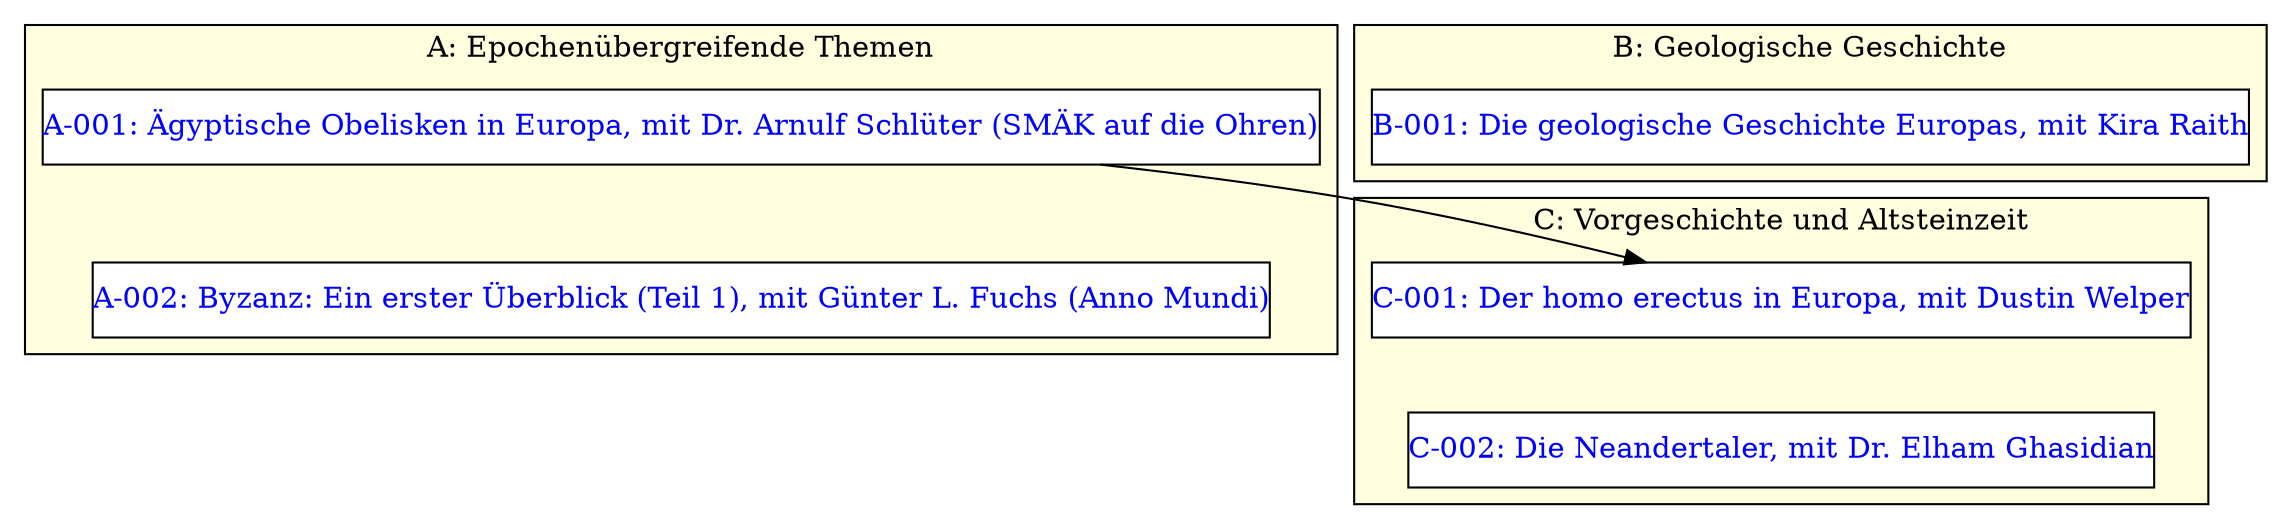 digraph G {
  node [margin=0 fontcolor=blue fontsize=14 shape=box style=filled fillcolor=white]

  subgraph cluster_a {
    label="A: Epochenübergreifende Themen"
    bgcolor="lightyellow"

    "A-001: Ägyptische Obelisken in Europa, mit Dr. Arnulf Schlüter (SMÄK auf die Ohren)" [URL="https://geschichteeuropas.podigee.io/35-35"];
    "A-002: Byzanz: Ein erster Überblick (Teil 1), mit Günter L. Fuchs (Anno Mundi)" [URL="https://geschichteeuropas.podigee.io/4-4"];


    "A-001: Ägyptische Obelisken in Europa, mit Dr. Arnulf Schlüter (SMÄK auf die Ohren)" -> "A-002: Byzanz: Ein erster Überblick (Teil 1), mit Günter L. Fuchs (Anno Mundi)"  [style=invis]
  }

  subgraph cluster_b {
   label="B: Geologische Geschichte"
   bgcolor="lightyellow"

    "B-001: Die geologische Geschichte Europas, mit Kira Raith" [URL="https://geschichteeuropas.podigee.io/58-58"]
  }

  subgraph cluster_c {
    label="C: Vorgeschichte und Altsteinzeit"
    bgcolor="lightyellow"

    "C-001: Der homo erectus in Europa, mit Dustin Welper" [URL="https://geschichteeuropas.podigee.io/383-383"]
    "C-002: Die Neandertaler, mit Dr. Elham Ghasidian" [URL="https://geschichteeuropas.podigee.io/11-11"]

     "C-001: Der homo erectus in Europa, mit Dustin Welper" -> "C-002: Die Neandertaler, mit Dr. Elham Ghasidian" [style=invis]
  }

  "A-001: Ägyptische Obelisken in Europa, mit Dr. Arnulf Schlüter (SMÄK auf die Ohren)" -> "C-001: Der homo erectus in Europa, mit Dustin Welper";
}